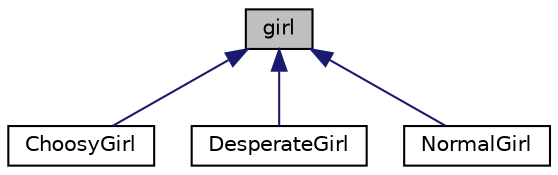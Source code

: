 digraph "girl"
{
  edge [fontname="Helvetica",fontsize="10",labelfontname="Helvetica",labelfontsize="10"];
  node [fontname="Helvetica",fontsize="10",shape=record];
  Node1 [label="girl",height=0.2,width=0.4,color="black", fillcolor="grey75", style="filled", fontcolor="black"];
  Node1 -> Node2 [dir="back",color="midnightblue",fontsize="10",style="solid",fontname="Helvetica"];
  Node2 [label="ChoosyGirl",height=0.2,width=0.4,color="black", fillcolor="white", style="filled",URL="$classChoosyGirl.html",tooltip="class ChoosyGirl "];
  Node1 -> Node3 [dir="back",color="midnightblue",fontsize="10",style="solid",fontname="Helvetica"];
  Node3 [label="DesperateGirl",height=0.2,width=0.4,color="black", fillcolor="white", style="filled",URL="$classDesperateGirl.html",tooltip="class DesperateGirl "];
  Node1 -> Node4 [dir="back",color="midnightblue",fontsize="10",style="solid",fontname="Helvetica"];
  Node4 [label="NormalGirl",height=0.2,width=0.4,color="black", fillcolor="white", style="filled",URL="$classNormalGirl.html",tooltip="class NormalGirl "];
}
